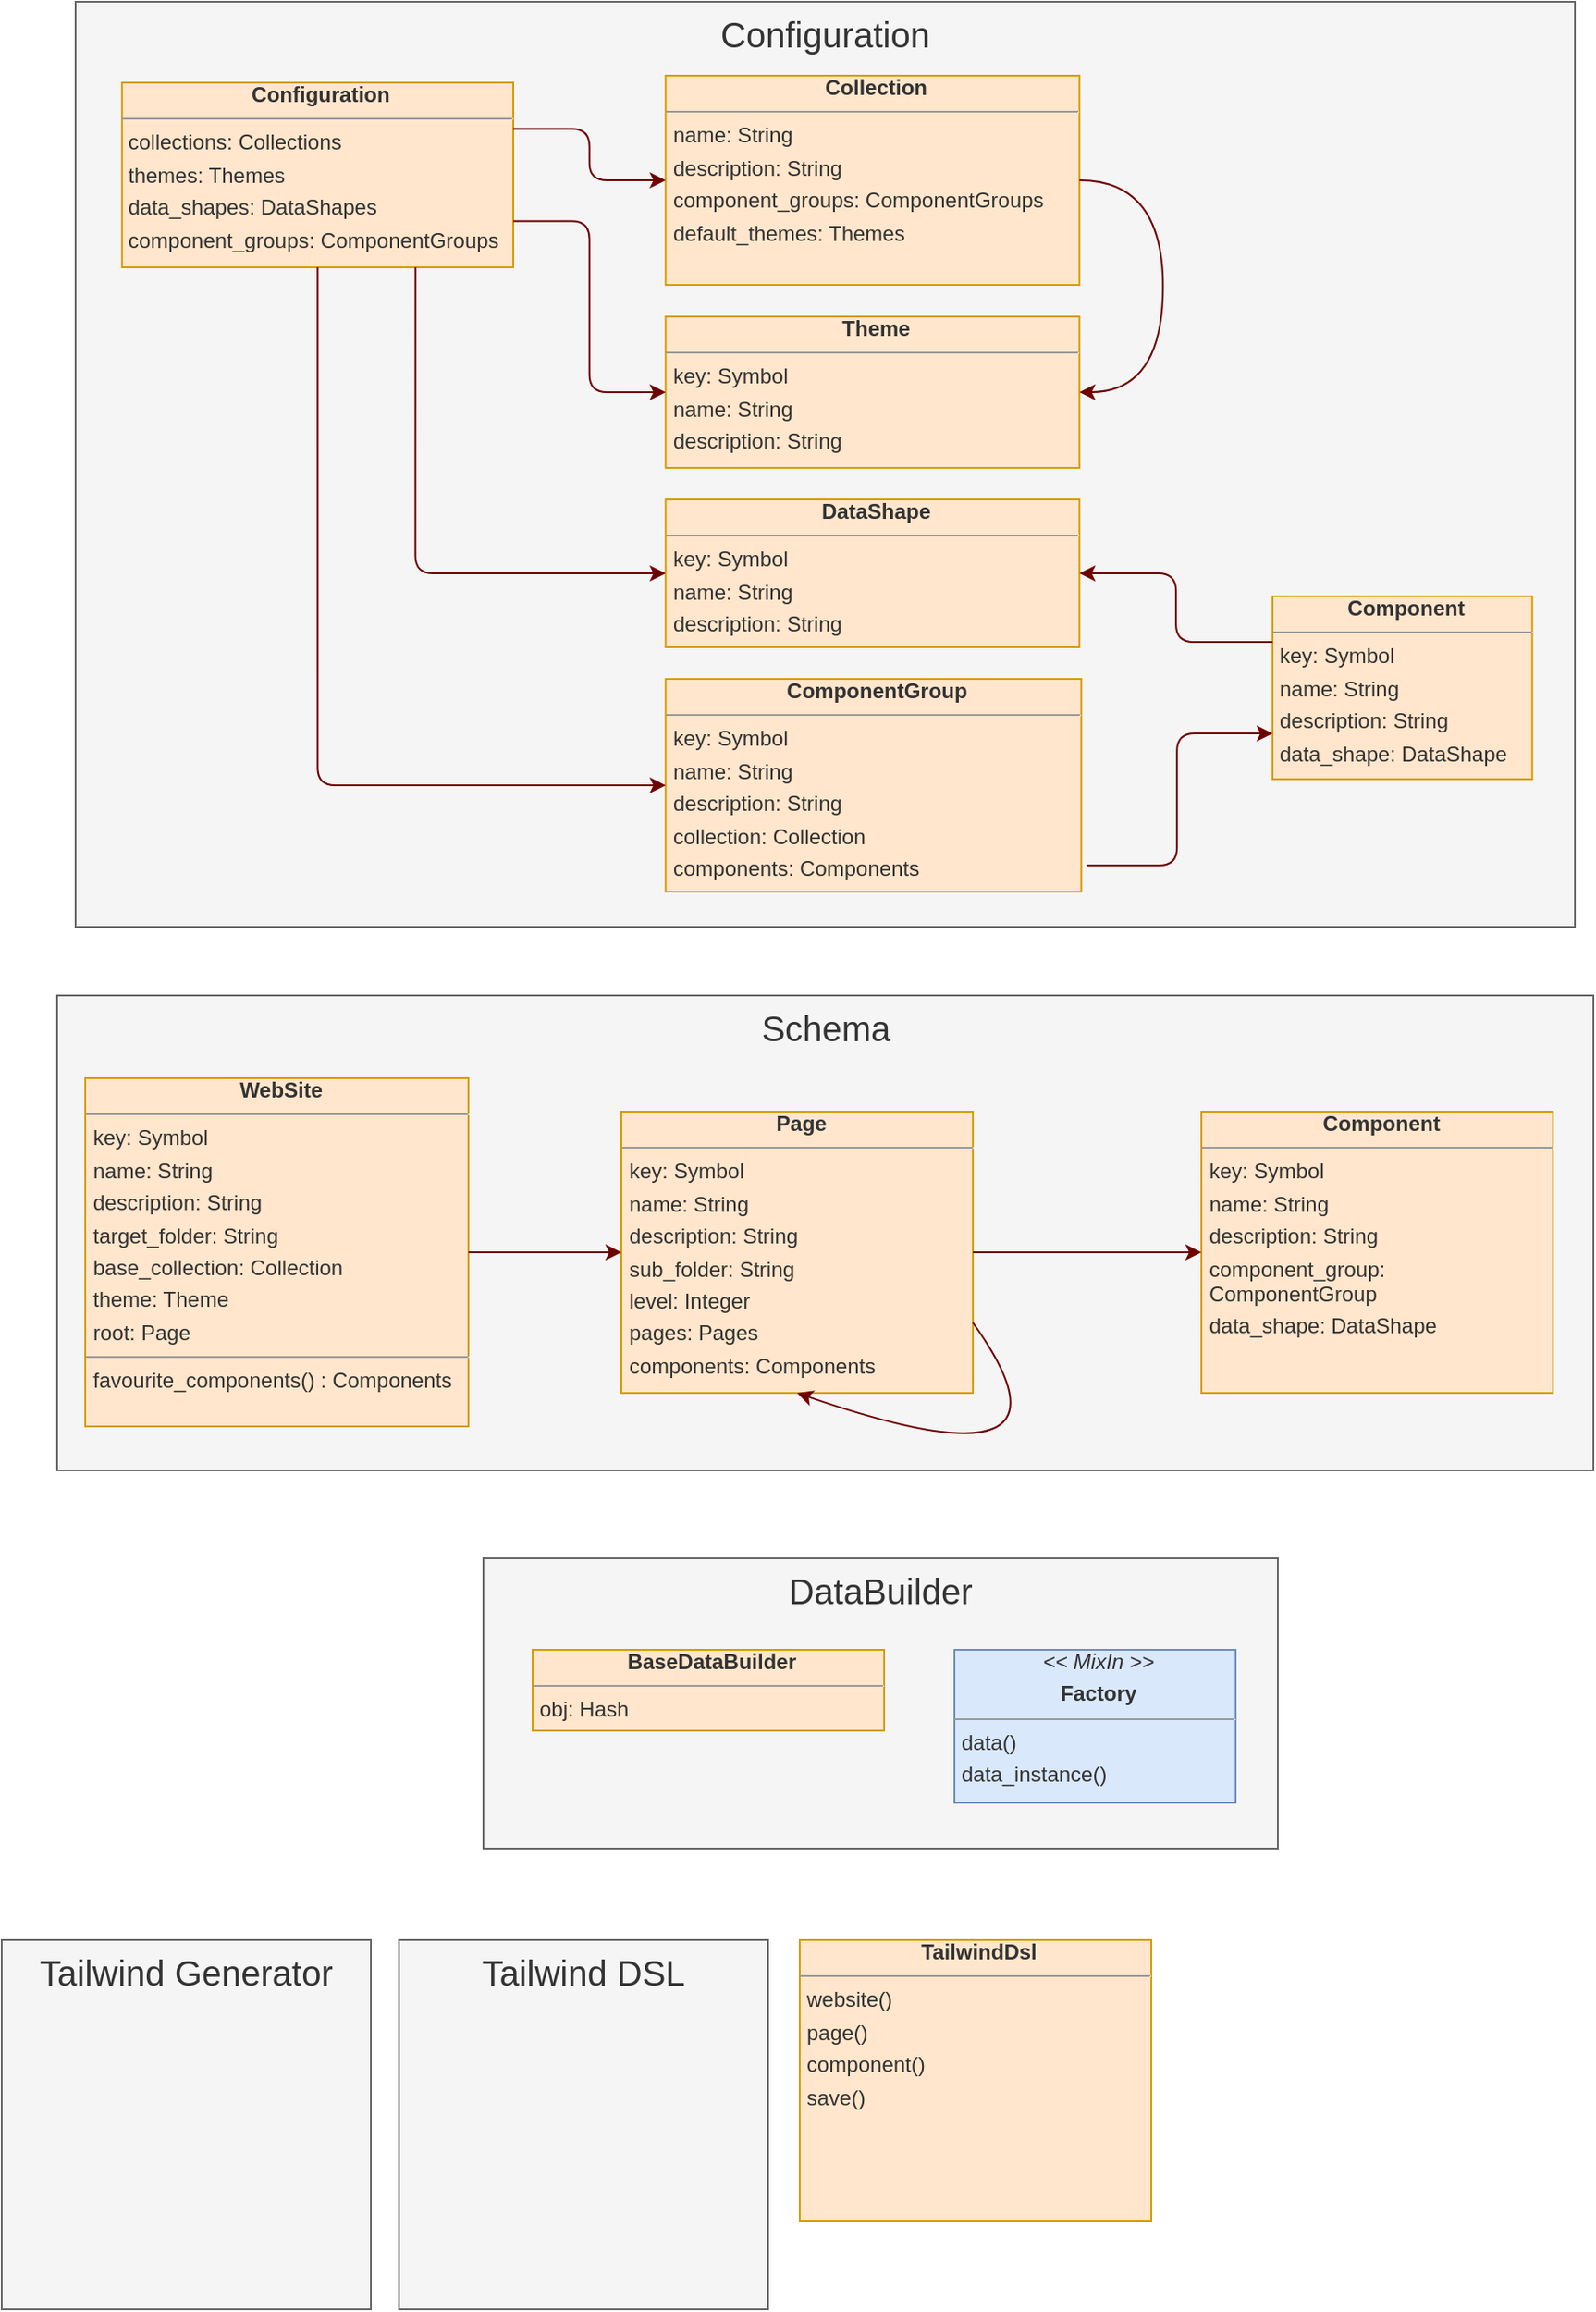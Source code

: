 <mxfile>
    <diagram id="gHN" name="Domain Modal">
        <mxGraphModel dx="1076" dy="734" grid="0" gridSize="10" guides="1" tooltips="1" connect="1" arrows="1" fold="1" page="1" pageScale="1" pageWidth="1169" pageHeight="827" background="none" math="0" shadow="0">
            <root>
                <mxCell id="page_root_gHN"/>
                <mxCell id="node_root_gHN" parent="page_root_gHN"/>
                <mxCell id="syoxd6ieJrQFCAj4x4gr-0" value="" style="group" parent="node_root_gHN" vertex="1" connectable="0">
                    <mxGeometry x="322" y="913" width="452" height="165" as="geometry"/>
                </mxCell>
                <mxCell id="gHN-27" value="DataBuilder" style="whiteSpace=wrap;html=1;rounded=0;fillColor=#f5f5f5;strokeColor=#666666;fontColor=#333333;fontSize=20;verticalAlign=top" parent="syoxd6ieJrQFCAj4x4gr-0" vertex="1">
                    <mxGeometry width="452" height="165" as="geometry"/>
                </mxCell>
                <mxCell id="gHN-28" value="&lt;p style=&quot;margin:0px;margin-left:4px;margin-bottom:4px;text-align:center&quot;&gt;&lt;b&gt;BaseDataBuilder&lt;/b&gt;&lt;/p&gt;&lt;hr size=&quot;1&quot;/&gt;&lt;p style=&quot;margin:0px;margin-left:4px;margin-bottom:4px&quot;&gt;obj: Hash&lt;/p&gt;" style="whiteSpace=wrap;html=1;rounded=0;fillColor=#ffe6cc;strokeColor=#d79b00;fontColor=#333333;align=left;overflow=fill;fontSize=12;fontFamily=Helvetica" parent="syoxd6ieJrQFCAj4x4gr-0" vertex="1">
                    <mxGeometry x="28" y="52" width="200" height="46" as="geometry"/>
                </mxCell>
                <mxCell id="gHN-29" value="&lt;p style=&quot;margin:0px;margin-left:4px;margin-bottom:4px;text-align:center&quot;&gt;&lt;i&gt;&amp;lt;&amp;lt; MixIn &amp;gt;&amp;gt;&lt;/i&gt;&lt;/p&gt;&lt;p style=&quot;margin:0px;margin-left:4px;margin-bottom:4px;text-align:center&quot;&gt;&lt;b&gt;Factory&lt;/b&gt;&lt;/p&gt;&lt;hr size=&quot;1&quot;/&gt;&lt;p style=&quot;margin:0px;margin-left:4px;margin-bottom:4px&quot;&gt;data()&lt;/p&gt;&lt;p style=&quot;margin:0px;margin-left:4px;margin-bottom:4px&quot;&gt;data_instance()&lt;/p&gt;" style="whiteSpace=wrap;html=1;rounded=0;fillColor=#dae8fc;strokeColor=#6c8ebf;fontColor=#333333;align=left;overflow=fill;fontSize=12;fontFamily=Helvetica" parent="syoxd6ieJrQFCAj4x4gr-0" vertex="1">
                    <mxGeometry x="268" y="52" width="160" height="87" as="geometry"/>
                </mxCell>
                <mxCell id="syoxd6ieJrQFCAj4x4gr-1" value="" style="group" parent="node_root_gHN" vertex="1" connectable="0">
                    <mxGeometry x="79.5" y="593" width="874" height="285" as="geometry"/>
                </mxCell>
                <mxCell id="gHN-17" value="Schema" style="whiteSpace=wrap;html=1;rounded=0;fillColor=#f5f5f5;strokeColor=#666666;fontColor=#333333;fontSize=20;verticalAlign=top" parent="syoxd6ieJrQFCAj4x4gr-1" vertex="1">
                    <mxGeometry width="874" height="270" as="geometry"/>
                </mxCell>
                <mxCell id="b1" value="&lt;p style=&quot;margin:0px;margin-left:4px;margin-bottom:4px;text-align:center&quot;&gt;&lt;b&gt;WebSite&lt;/b&gt;&lt;/p&gt;&lt;hr size=&quot;1&quot;/&gt;&lt;p style=&quot;margin:0px;margin-left:4px;margin-bottom:4px&quot;&gt;key: Symbol&lt;/p&gt;&lt;p style=&quot;margin:0px;margin-left:4px;margin-bottom:4px&quot;&gt;name: String&lt;/p&gt;&lt;p style=&quot;margin:0px;margin-left:4px;margin-bottom:4px&quot;&gt;description: String&lt;/p&gt;&lt;p style=&quot;margin:0px;margin-left:4px;margin-bottom:4px&quot;&gt;target_folder: String&lt;/p&gt;&lt;p style=&quot;margin:0px;margin-left:4px;margin-bottom:4px&quot;&gt;base_collection: Collection&lt;/p&gt;&lt;p style=&quot;margin:0px;margin-left:4px;margin-bottom:4px&quot;&gt;theme: Theme&lt;/p&gt;&lt;p style=&quot;margin:0px;margin-left:4px;margin-bottom:4px&quot;&gt;root: Page&lt;/p&gt;&lt;hr size=&quot;1&quot;/&gt;&lt;p style=&quot;margin:0px;margin-left:4px;margin-bottom:4px&quot;&gt;favourite_components() : Components&lt;/p&gt;" style="whiteSpace=wrap;html=1;rounded=0;fillColor=#ffe6cc;strokeColor=#d79b00;fontColor=#333333;align=left;overflow=fill;fontSize=12;fontFamily=Helvetica" parent="syoxd6ieJrQFCAj4x4gr-1" vertex="1">
                    <mxGeometry x="16" y="47" width="218" height="198" as="geometry"/>
                </mxCell>
                <mxCell id="b2" value="&lt;p style=&quot;margin:0px;margin-left:4px;margin-bottom:4px;text-align:center&quot;&gt;&lt;b&gt;Page&lt;/b&gt;&lt;/p&gt;&lt;hr size=&quot;1&quot;/&gt;&lt;p style=&quot;margin:0px;margin-left:4px;margin-bottom:4px&quot;&gt;key: Symbol&lt;/p&gt;&lt;p style=&quot;margin:0px;margin-left:4px;margin-bottom:4px&quot;&gt;name: String&lt;/p&gt;&lt;p style=&quot;margin:0px;margin-left:4px;margin-bottom:4px&quot;&gt;description: String&lt;/p&gt;&lt;p style=&quot;margin:0px;margin-left:4px;margin-bottom:4px&quot;&gt;sub_folder: String&lt;/p&gt;&lt;p style=&quot;margin:0px;margin-left:4px;margin-bottom:4px&quot;&gt;level: Integer&lt;/p&gt;&lt;p style=&quot;margin:0px;margin-left:4px;margin-bottom:4px&quot;&gt;pages: Pages&lt;/p&gt;&lt;p style=&quot;margin:0px;margin-left:4px;margin-bottom:4px&quot;&gt;components: Components&lt;/p&gt;" style="whiteSpace=wrap;html=1;rounded=0;fillColor=#ffe6cc;strokeColor=#d79b00;fontColor=#333333;align=left;overflow=fill;fontSize=12;fontFamily=Helvetica" parent="syoxd6ieJrQFCAj4x4gr-1" vertex="1">
                    <mxGeometry x="321" y="66" width="200" height="160" as="geometry"/>
                </mxCell>
                <mxCell id="b3" value="&lt;p style=&quot;margin:0px;margin-left:4px;margin-bottom:4px;text-align:center&quot;&gt;&lt;b&gt;Component&lt;/b&gt;&lt;/p&gt;&lt;hr size=&quot;1&quot;/&gt;&lt;p style=&quot;margin:0px;margin-left:4px;margin-bottom:4px&quot;&gt;key: Symbol&lt;/p&gt;&lt;p style=&quot;margin:0px;margin-left:4px;margin-bottom:4px&quot;&gt;name: String&lt;/p&gt;&lt;p style=&quot;margin:0px;margin-left:4px;margin-bottom:4px&quot;&gt;description: String&lt;/p&gt;&lt;p style=&quot;margin:0px;margin-left:4px;margin-bottom:4px&quot;&gt;component_group: ComponentGroup&lt;/p&gt;&lt;p style=&quot;margin:0px;margin-left:4px;margin-bottom:4px&quot;&gt;data_shape: DataShape&lt;/p&gt;" style="whiteSpace=wrap;html=1;rounded=0;fillColor=#ffe6cc;strokeColor=#d79b00;fontColor=#333333;align=left;overflow=fill;fontSize=12;fontFamily=Helvetica" parent="syoxd6ieJrQFCAj4x4gr-1" vertex="1">
                    <mxGeometry x="651" y="66" width="200" height="160" as="geometry"/>
                </mxCell>
                <mxCell id="gHN-21" value="" style="edgeStyle=orthogonalEdgeStyle;curved=1;exitX=1;exitY=0.5;exitDx=0;exitDy=0;entryX=0;entryY=0.5;entryDx=0;entryDy=0;startArrow=none;startFill=1;endArrow=classic;endFill=1;whiteSpace=wrap;html=1;rounded=0;fillColor=#a20025;strokeColor=#6F0000;" parent="syoxd6ieJrQFCAj4x4gr-1" source="b1" target="b2" edge="1">
                    <mxGeometry relative="1" as="geometry"/>
                </mxCell>
                <mxCell id="gHN-22" value="" style="edgeStyle=orthogonalEdgeStyle;curved=1;exitX=1;exitY=0.5;exitDx=0;exitDy=0;entryX=0;entryY=0.5;entryDx=0;entryDy=0;startArrow=none;startFill=1;endArrow=classic;endFill=1;whiteSpace=wrap;html=1;rounded=0;fillColor=#a20025;strokeColor=#6F0000;" parent="syoxd6ieJrQFCAj4x4gr-1" source="b2" target="b3" edge="1">
                    <mxGeometry relative="1" as="geometry"/>
                </mxCell>
                <mxCell id="gHN-23" value="" style="edgeStyle=orthogonalEdgeStyle;exitX=1;exitY=0.75;exitDx=0;exitDy=0;entryX=0.5;entryY=1;entryDx=0;entryDy=0;startArrow=none;startFill=1;endArrow=classic;endFill=1;whiteSpace=wrap;html=1;fillColor=#a20025;strokeColor=#6F0000;curved=1;" parent="syoxd6ieJrQFCAj4x4gr-1" source="b2" target="b2" edge="1">
                    <mxGeometry relative="1" as="geometry">
                        <Array as="points">
                            <mxPoint x="592" y="285"/>
                        </Array>
                    </mxGeometry>
                </mxCell>
                <mxCell id="syoxd6ieJrQFCAj4x4gr-2" value="" style="group" parent="node_root_gHN" vertex="1" connectable="0">
                    <mxGeometry x="90" y="28" width="853" height="526" as="geometry"/>
                </mxCell>
                <mxCell id="gHN-3" value="Configuration" style="whiteSpace=wrap;html=1;rounded=0;fillColor=#f5f5f5;strokeColor=#666666;fontColor=#333333;fontSize=20;verticalAlign=top" parent="syoxd6ieJrQFCAj4x4gr-2" vertex="1">
                    <mxGeometry width="853" height="526" as="geometry"/>
                </mxCell>
                <mxCell id="a1" value="&lt;p style=&quot;margin:0px;margin-left:4px;margin-bottom:4px;text-align:center&quot;&gt;&lt;b&gt;Configuration&lt;/b&gt;&lt;/p&gt;&lt;hr size=&quot;1&quot;/&gt;&lt;p style=&quot;margin:0px;margin-left:4px;margin-bottom:4px&quot;&gt;collections: Collections&lt;/p&gt;&lt;p style=&quot;margin:0px;margin-left:4px;margin-bottom:4px&quot;&gt;themes: Themes&lt;/p&gt;&lt;p style=&quot;margin:0px;margin-left:4px;margin-bottom:4px&quot;&gt;data_shapes: DataShapes&lt;/p&gt;&lt;p style=&quot;margin:0px;margin-left:4px;margin-bottom:4px&quot;&gt;component_groups: ComponentGroups&lt;/p&gt;" style="whiteSpace=wrap;html=1;rounded=0;fillColor=#ffe6cc;strokeColor=#d79b00;fontColor=#333333;align=left;overflow=fill;fontSize=12;fontFamily=Helvetica" parent="syoxd6ieJrQFCAj4x4gr-2" vertex="1">
                    <mxGeometry x="26.39" y="46" width="222.61" height="105" as="geometry"/>
                </mxCell>
                <mxCell id="a2" value="&lt;p style=&quot;margin:0px;margin-left:4px;margin-bottom:4px;text-align:center&quot;&gt;&lt;b&gt;Collection&lt;/b&gt;&lt;/p&gt;&lt;hr size=&quot;1&quot;/&gt;&lt;p style=&quot;margin:0px;margin-left:4px;margin-bottom:4px&quot;&gt;name: String&lt;/p&gt;&lt;p style=&quot;margin:0px;margin-left:4px;margin-bottom:4px&quot;&gt;description: String&lt;/p&gt;&lt;p style=&quot;margin:0px;margin-left:4px;margin-bottom:4px&quot;&gt;component_groups: ComponentGroups&lt;/p&gt;&lt;p style=&quot;margin:0px;margin-left:4px;margin-bottom:4px&quot;&gt;default_themes: Themes&lt;/p&gt;" style="whiteSpace=wrap;html=1;rounded=0;fillColor=#ffe6cc;strokeColor=#d79b00;fontColor=#333333;align=left;overflow=fill;fontSize=12;fontFamily=Helvetica" parent="syoxd6ieJrQFCAj4x4gr-2" vertex="1">
                    <mxGeometry x="335.71" y="42" width="235.42" height="119" as="geometry"/>
                </mxCell>
                <mxCell id="a3" value="&lt;p style=&quot;margin:0px;margin-left:4px;margin-bottom:4px;text-align:center&quot;&gt;&lt;b&gt;Theme&lt;/b&gt;&lt;/p&gt;&lt;hr size=&quot;1&quot;/&gt;&lt;p style=&quot;margin:0px;margin-left:4px;margin-bottom:4px&quot;&gt;key: Symbol&lt;/p&gt;&lt;p style=&quot;margin:0px;margin-left:4px;margin-bottom:4px&quot;&gt;name: String&lt;/p&gt;&lt;p style=&quot;margin:0px;margin-left:4px;margin-bottom:4px&quot;&gt;description: String&lt;/p&gt;" style="whiteSpace=wrap;html=1;rounded=0;fillColor=#ffe6cc;strokeColor=#d79b00;fontColor=#333333;align=left;overflow=fill;fontSize=12;fontFamily=Helvetica" parent="syoxd6ieJrQFCAj4x4gr-2" vertex="1">
                    <mxGeometry x="335.71" y="179" width="235.42" height="86" as="geometry"/>
                </mxCell>
                <mxCell id="a4" value="&lt;p style=&quot;margin:0px;margin-left:4px;margin-bottom:4px;text-align:center&quot;&gt;&lt;b&gt;DataShape&lt;/b&gt;&lt;/p&gt;&lt;hr size=&quot;1&quot;/&gt;&lt;p style=&quot;margin:0px;margin-left:4px;margin-bottom:4px&quot;&gt;key: Symbol&lt;/p&gt;&lt;p style=&quot;margin:0px;margin-left:4px;margin-bottom:4px&quot;&gt;name: String&lt;/p&gt;&lt;p style=&quot;margin:0px;margin-left:4px;margin-bottom:4px&quot;&gt;description: String&lt;/p&gt;" style="whiteSpace=wrap;html=1;rounded=0;fillColor=#ffe6cc;strokeColor=#d79b00;fontColor=#333333;align=left;overflow=fill;fontSize=12;fontFamily=Helvetica" parent="syoxd6ieJrQFCAj4x4gr-2" vertex="1">
                    <mxGeometry x="335.71" y="283" width="235.42" height="84" as="geometry"/>
                </mxCell>
                <mxCell id="a5" value="&lt;p style=&quot;margin:0px;margin-left:4px;margin-bottom:4px;text-align:center&quot;&gt;&lt;b&gt;ComponentGroup&lt;/b&gt;&lt;/p&gt;&lt;hr size=&quot;1&quot;/&gt;&lt;p style=&quot;margin:0px;margin-left:4px;margin-bottom:4px&quot;&gt;key: Symbol&lt;/p&gt;&lt;p style=&quot;margin:0px;margin-left:4px;margin-bottom:4px&quot;&gt;name: String&lt;/p&gt;&lt;p style=&quot;margin:0px;margin-left:4px;margin-bottom:4px&quot;&gt;description: String&lt;/p&gt;&lt;p style=&quot;margin:0px;margin-left:4px;margin-bottom:4px&quot;&gt;collection: Collection&lt;/p&gt;&lt;p style=&quot;margin:0px;margin-left:4px;margin-bottom:4px&quot;&gt;components: Components&lt;/p&gt;" style="whiteSpace=wrap;html=1;rounded=0;fillColor=#ffe6cc;strokeColor=#d79b00;fontColor=#333333;align=left;overflow=fill;fontSize=12;fontFamily=Helvetica" parent="syoxd6ieJrQFCAj4x4gr-2" vertex="1">
                    <mxGeometry x="335.71" y="385" width="236.475" height="121" as="geometry"/>
                </mxCell>
                <mxCell id="a6" value="&lt;p style=&quot;margin:0px;margin-left:4px;margin-bottom:4px;text-align:center&quot;&gt;&lt;b&gt;Component&lt;/b&gt;&lt;/p&gt;&lt;hr size=&quot;1&quot;/&gt;&lt;p style=&quot;margin:0px;margin-left:4px;margin-bottom:4px&quot;&gt;key: Symbol&lt;/p&gt;&lt;p style=&quot;margin:0px;margin-left:4px;margin-bottom:4px&quot;&gt;name: String&lt;/p&gt;&lt;p style=&quot;margin:0px;margin-left:4px;margin-bottom:4px&quot;&gt;description: String&lt;/p&gt;&lt;p style=&quot;margin:0px;margin-left:4px;margin-bottom:4px&quot;&gt;data_shape: DataShape&lt;/p&gt;" style="whiteSpace=wrap;html=1;rounded=0;fillColor=#ffe6cc;strokeColor=#d79b00;fontColor=#333333;align=left;overflow=fill;fontSize=12;fontFamily=Helvetica" parent="syoxd6ieJrQFCAj4x4gr-2" vertex="1">
                    <mxGeometry x="681" y="338" width="147.72" height="104" as="geometry"/>
                </mxCell>
                <mxCell id="gHN-10" value="" style="edgeStyle=orthogonalEdgeStyle;exitX=1;exitY=0.25;exitDx=0;exitDy=0;entryX=0;entryY=0.5;entryDx=0;entryDy=0;startArrow=none;startFill=1;endArrow=classic;endFill=1;whiteSpace=wrap;html=1;fillColor=#a20025;strokeColor=#6F0000;rounded=1;" parent="syoxd6ieJrQFCAj4x4gr-2" source="a1" target="a2" edge="1">
                    <mxGeometry relative="1" as="geometry"/>
                </mxCell>
                <mxCell id="gHN-11" value="" style="edgeStyle=orthogonalEdgeStyle;exitX=1;exitY=0.75;exitDx=0;exitDy=0;entryX=0;entryY=0.5;entryDx=0;entryDy=0;startArrow=none;startFill=1;endArrow=classic;endFill=1;whiteSpace=wrap;html=1;fillColor=#a20025;strokeColor=#6F0000;rounded=1;" parent="syoxd6ieJrQFCAj4x4gr-2" source="a1" target="a3" edge="1">
                    <mxGeometry relative="1" as="geometry"/>
                </mxCell>
                <mxCell id="gHN-12" value="" style="edgeStyle=orthogonalEdgeStyle;exitX=0.75;exitY=1;exitDx=0;exitDy=0;entryX=0;entryY=0.5;entryDx=0;entryDy=0;startArrow=none;startFill=1;endArrow=classic;endFill=1;whiteSpace=wrap;html=1;fillColor=#a20025;strokeColor=#6F0000;rounded=1;" parent="syoxd6ieJrQFCAj4x4gr-2" source="a1" target="a4" edge="1">
                    <mxGeometry relative="1" as="geometry"/>
                </mxCell>
                <mxCell id="gHN-13" value="" style="edgeStyle=orthogonalEdgeStyle;exitX=0.5;exitY=1;exitDx=0;exitDy=0;entryX=0;entryY=0.5;entryDx=0;entryDy=0;startArrow=none;startFill=1;endArrow=classic;endFill=1;whiteSpace=wrap;html=1;fillColor=#a20025;strokeColor=#6F0000;rounded=1;" parent="syoxd6ieJrQFCAj4x4gr-2" source="a1" target="a5" edge="1">
                    <mxGeometry relative="1" as="geometry"/>
                </mxCell>
                <mxCell id="gHN-14" value="" style="edgeStyle=orthogonalEdgeStyle;exitX=1.013;exitY=0.876;exitDx=0;exitDy=0;entryX=0;entryY=0.75;entryDx=0;entryDy=0;startArrow=none;startFill=1;endArrow=classic;endFill=1;whiteSpace=wrap;html=1;rounded=1;fillColor=#a20025;strokeColor=#6F0000;exitPerimeter=0;" parent="syoxd6ieJrQFCAj4x4gr-2" source="a5" target="a6" edge="1">
                    <mxGeometry relative="1" as="geometry"/>
                </mxCell>
                <mxCell id="gHN-15" value="" style="edgeStyle=orthogonalEdgeStyle;exitX=0;exitY=0.25;exitDx=0;exitDy=0;entryX=1;entryY=0.5;entryDx=0;entryDy=0;startArrow=none;startFill=1;endArrow=classic;endFill=1;whiteSpace=wrap;html=1;rounded=1;fillColor=#a20025;strokeColor=#6F0000;" parent="syoxd6ieJrQFCAj4x4gr-2" source="a6" target="a4" edge="1">
                    <mxGeometry relative="1" as="geometry"/>
                </mxCell>
                <mxCell id="gHN-16" value="" style="edgeStyle=orthogonalEdgeStyle;curved=1;exitX=1;exitY=0.5;exitDx=0;exitDy=0;entryX=1;entryY=0.5;entryDx=0;entryDy=0;startArrow=none;startFill=1;endArrow=classic;endFill=1;whiteSpace=wrap;html=1;rounded=0;fillColor=#a20025;strokeColor=#6F0000;" parent="syoxd6ieJrQFCAj4x4gr-2" source="a2" target="a3" edge="1">
                    <mxGeometry relative="1" as="geometry">
                        <Array as="points">
                            <mxPoint x="618.636" y="102"/>
                            <mxPoint x="618.636" y="222"/>
                        </Array>
                    </mxGeometry>
                </mxCell>
                <mxCell id="syoxd6ieJrQFCAj4x4gr-3" value="Tailwind Generator" style="whiteSpace=wrap;html=1;rounded=0;fillColor=#f5f5f5;strokeColor=#666666;fontColor=#333333;fontSize=20;verticalAlign=top" parent="node_root_gHN" vertex="1">
                    <mxGeometry x="48" y="1130" width="210" height="210" as="geometry"/>
                </mxCell>
                <mxCell id="syoxd6ieJrQFCAj4x4gr-4" value="Tailwind DSL" style="whiteSpace=wrap;html=1;rounded=0;fillColor=#f5f5f5;strokeColor=#666666;fontColor=#333333;fontSize=20;verticalAlign=top" parent="node_root_gHN" vertex="1">
                    <mxGeometry x="274" y="1130" width="210" height="210" as="geometry"/>
                </mxCell>
                <mxCell id="syoxd6ieJrQFCAj4x4gr-5" value="&lt;p style=&quot;margin:0px;margin-left:4px;margin-bottom:4px;text-align:center&quot;&gt;&lt;b&gt;TailwindDsl&lt;/b&gt;&lt;/p&gt;&lt;hr size=&quot;1&quot;/&gt;&lt;p style=&quot;margin:0px;margin-left:4px;margin-bottom:4px&quot;&gt;website()&lt;/p&gt;&lt;p style=&quot;margin:0px;margin-left:4px;margin-bottom:4px&quot;&gt;page()&lt;/p&gt;&lt;p style=&quot;margin:0px;margin-left:4px;margin-bottom:4px&quot;&gt;component()&lt;/p&gt;&lt;p style=&quot;margin:0px;margin-left:4px;margin-bottom:4px&quot;&gt;save()&lt;/p&gt;" style="whiteSpace=wrap;html=1;rounded=0;fillColor=#ffe6cc;strokeColor=#d79b00;fontColor=#333333;align=left;overflow=fill;fontSize=12;fontFamily=Helvetica" parent="node_root_gHN" vertex="1">
                    <mxGeometry x="502" y="1130" width="200" height="160" as="geometry"/>
                </mxCell>
            </root>
        </mxGraphModel>
    </diagram>
</mxfile>